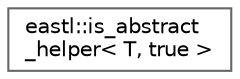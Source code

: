 digraph "类继承关系图"
{
 // LATEX_PDF_SIZE
  bgcolor="transparent";
  edge [fontname=Helvetica,fontsize=10,labelfontname=Helvetica,labelfontsize=10];
  node [fontname=Helvetica,fontsize=10,shape=box,height=0.2,width=0.4];
  rankdir="LR";
  Node0 [id="Node000000",label="eastl::is_abstract\l_helper\< T, true \>",height=0.2,width=0.4,color="grey40", fillcolor="white", style="filled",URL="$structeastl_1_1is__abstract__helper_3_01_t_00_01true_01_4.html",tooltip=" "];
}
